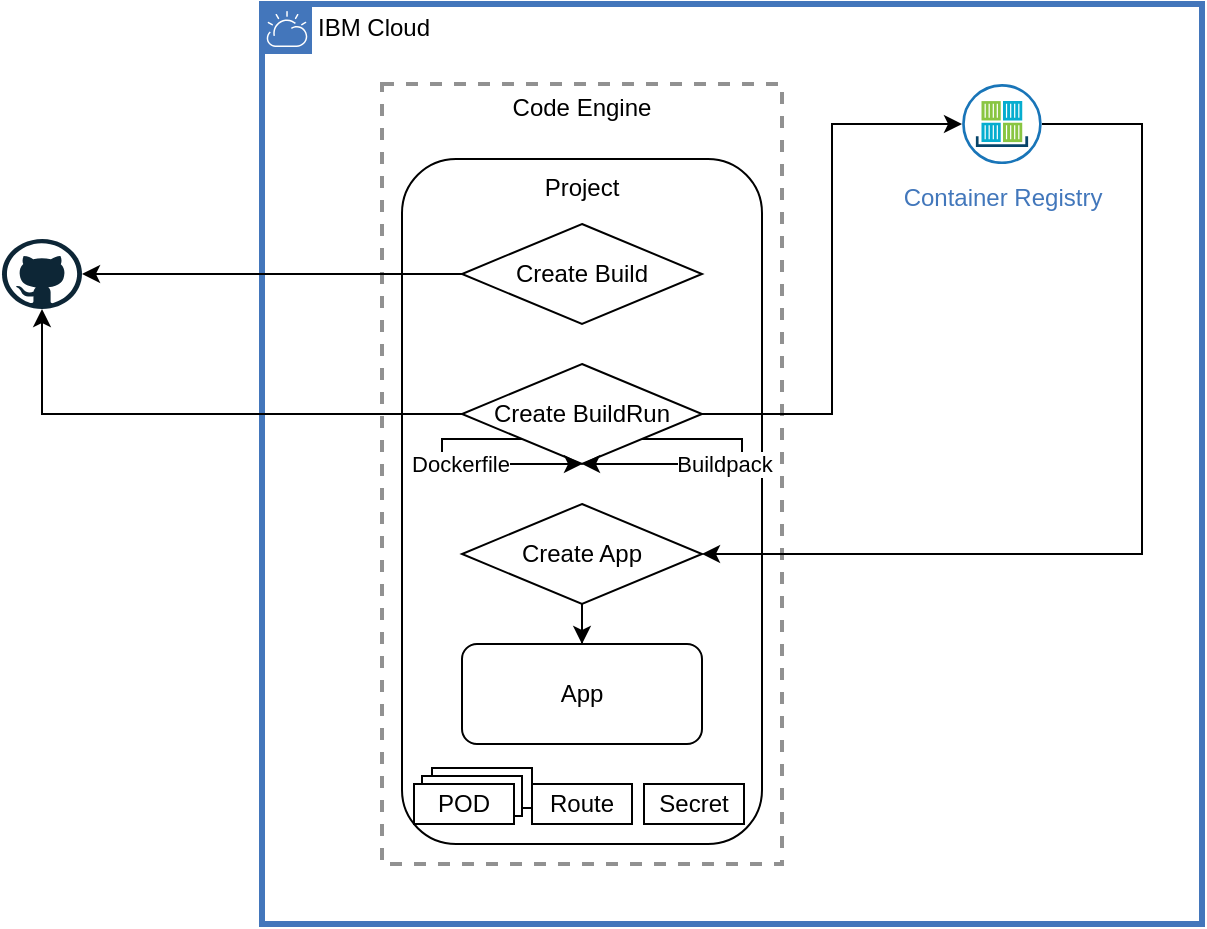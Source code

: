 <mxfile>
    <diagram id="woA2LWqYk4HZKoxeEtib" name="CodeEngine">
        <mxGraphModel dx="725" dy="700" grid="1" gridSize="10" guides="1" tooltips="1" connect="1" arrows="1" fold="1" page="1" pageScale="1" pageWidth="827" pageHeight="1169" background="#ffffff" math="0" shadow="0">
            <root>
                <mxCell id="0"/>
                <mxCell id="1" parent="0"/>
                <mxCell id="3" value="IBM Cloud" style="shape=mxgraph.ibm.box;prType=cloud;fontStyle=0;verticalAlign=top;align=left;spacingLeft=32;spacingTop=4;fillColor=none;rounded=0;whiteSpace=wrap;html=1;strokeColor=#4376BB;strokeWidth=3;dashed=0;container=1;spacing=-4;collapsible=0;expand=0;recursiveResize=0;" parent="1" vertex="1">
                    <mxGeometry x="220" y="70" width="470" height="460" as="geometry"/>
                </mxCell>
                <mxCell id="4" value="Code Engine" style="fontStyle=0;verticalAlign=top;align=center;spacingTop=-2;fillColor=none;rounded=0;whiteSpace=wrap;html=1;strokeColor=#919191;strokeWidth=2;dashed=1;container=1;collapsible=0;expand=0;recursiveResize=0;" parent="3" vertex="1">
                    <mxGeometry x="60" y="40" width="200" height="390" as="geometry"/>
                </mxCell>
                <mxCell id="5" value="Project" style="rounded=1;whiteSpace=wrap;html=1;verticalAlign=top;" parent="4" vertex="1">
                    <mxGeometry x="10" y="37.5" width="180" height="342.5" as="geometry"/>
                </mxCell>
                <mxCell id="9" value="Create BuildRun" style="rhombus;whiteSpace=wrap;html=1;verticalAlign=middle;" parent="4" vertex="1">
                    <mxGeometry x="40" y="140" width="120" height="50" as="geometry"/>
                </mxCell>
                <mxCell id="15" style="edgeStyle=orthogonalEdgeStyle;rounded=0;orthogonalLoop=1;jettySize=auto;html=1;" parent="4" source="12" target="14" edge="1">
                    <mxGeometry relative="1" as="geometry"/>
                </mxCell>
                <mxCell id="12" value="Create App" style="rhombus;whiteSpace=wrap;html=1;verticalAlign=middle;" parent="4" vertex="1">
                    <mxGeometry x="40" y="210" width="120" height="50" as="geometry"/>
                </mxCell>
                <mxCell id="14" value="App" style="rounded=1;whiteSpace=wrap;html=1;verticalAlign=middle;" parent="4" vertex="1">
                    <mxGeometry x="40" y="280" width="120" height="50" as="geometry"/>
                </mxCell>
                <mxCell id="16" value="Buildpack" style="edgeStyle=orthogonalEdgeStyle;rounded=0;orthogonalLoop=1;jettySize=auto;html=1;entryX=0.5;entryY=1;entryDx=0;entryDy=0;exitX=1;exitY=1;exitDx=0;exitDy=0;" parent="4" source="9" target="9" edge="1">
                    <mxGeometry relative="1" as="geometry">
                        <Array as="points">
                            <mxPoint x="180" y="178"/>
                            <mxPoint x="180" y="190"/>
                        </Array>
                    </mxGeometry>
                </mxCell>
                <mxCell id="17" value="Dockerfile" style="edgeStyle=orthogonalEdgeStyle;rounded=0;orthogonalLoop=1;jettySize=auto;html=1;entryX=0.5;entryY=1;entryDx=0;entryDy=0;exitX=0;exitY=1;exitDx=0;exitDy=0;" parent="4" source="9" target="9" edge="1">
                    <mxGeometry relative="1" as="geometry">
                        <mxPoint x="100" y="190" as="targetPoint"/>
                        <Array as="points">
                            <mxPoint x="30" y="178"/>
                            <mxPoint x="30" y="190"/>
                        </Array>
                    </mxGeometry>
                </mxCell>
                <mxCell id="20" value="Secret" style="rounded=0;whiteSpace=wrap;html=1;" parent="4" vertex="1">
                    <mxGeometry x="131" y="350" width="50" height="20" as="geometry"/>
                </mxCell>
                <mxCell id="13" style="edgeStyle=orthogonalEdgeStyle;rounded=0;orthogonalLoop=1;jettySize=auto;html=1;entryX=1;entryY=0.5;entryDx=0;entryDy=0;" parent="3" source="6" target="12" edge="1">
                    <mxGeometry relative="1" as="geometry">
                        <Array as="points">
                            <mxPoint x="440" y="60"/>
                            <mxPoint x="440" y="275"/>
                        </Array>
                    </mxGeometry>
                </mxCell>
                <mxCell id="6" value="Container Registry" style="aspect=fixed;perimeter=ellipsePerimeter;html=1;align=center;shadow=0;dashed=0;fontColor=#4277BB;labelBackgroundColor=#ffffff;fontSize=12;spacingTop=3;image;image=img/lib/ibm/miscellaneous/ibm_containers.svg;" parent="3" vertex="1">
                    <mxGeometry x="350" y="40" width="40" height="40" as="geometry"/>
                </mxCell>
                <mxCell id="10" style="edgeStyle=orthogonalEdgeStyle;rounded=0;orthogonalLoop=1;jettySize=auto;html=1;entryX=0;entryY=0.5;entryDx=0;entryDy=0;" parent="3" source="9" target="6" edge="1">
                    <mxGeometry relative="1" as="geometry"/>
                </mxCell>
                <mxCell id="2" value="" style="dashed=0;outlineConnect=0;html=1;align=center;labelPosition=center;verticalLabelPosition=bottom;verticalAlign=top;shape=mxgraph.weblogos.github" parent="1" vertex="1">
                    <mxGeometry x="90" y="187.5" width="40" height="35" as="geometry"/>
                </mxCell>
                <mxCell id="8" style="edgeStyle=orthogonalEdgeStyle;rounded=0;orthogonalLoop=1;jettySize=auto;html=1;" parent="1" source="7" target="2" edge="1">
                    <mxGeometry relative="1" as="geometry"/>
                </mxCell>
                <mxCell id="7" value="Create Build" style="rhombus;whiteSpace=wrap;html=1;verticalAlign=middle;" parent="1" vertex="1">
                    <mxGeometry x="320" y="180" width="120" height="50" as="geometry"/>
                </mxCell>
                <mxCell id="11" style="edgeStyle=orthogonalEdgeStyle;rounded=0;orthogonalLoop=1;jettySize=auto;html=1;" parent="1" source="9" target="2" edge="1">
                    <mxGeometry relative="1" as="geometry"/>
                </mxCell>
                <mxCell id="19" value="Route" style="rounded=0;whiteSpace=wrap;html=1;" parent="1" vertex="1">
                    <mxGeometry x="355" y="460" width="50" height="20" as="geometry"/>
                </mxCell>
                <mxCell id="22" value="POD" style="rounded=0;whiteSpace=wrap;html=1;" parent="1" vertex="1">
                    <mxGeometry x="305" y="452" width="50" height="20" as="geometry"/>
                </mxCell>
                <mxCell id="21" value="POD" style="rounded=0;whiteSpace=wrap;html=1;" parent="1" vertex="1">
                    <mxGeometry x="300" y="456" width="50" height="20" as="geometry"/>
                </mxCell>
                <mxCell id="18" value="POD" style="rounded=0;whiteSpace=wrap;html=1;" parent="1" vertex="1">
                    <mxGeometry x="296" y="460" width="50" height="20" as="geometry"/>
                </mxCell>
            </root>
        </mxGraphModel>
    </diagram>
</mxfile>